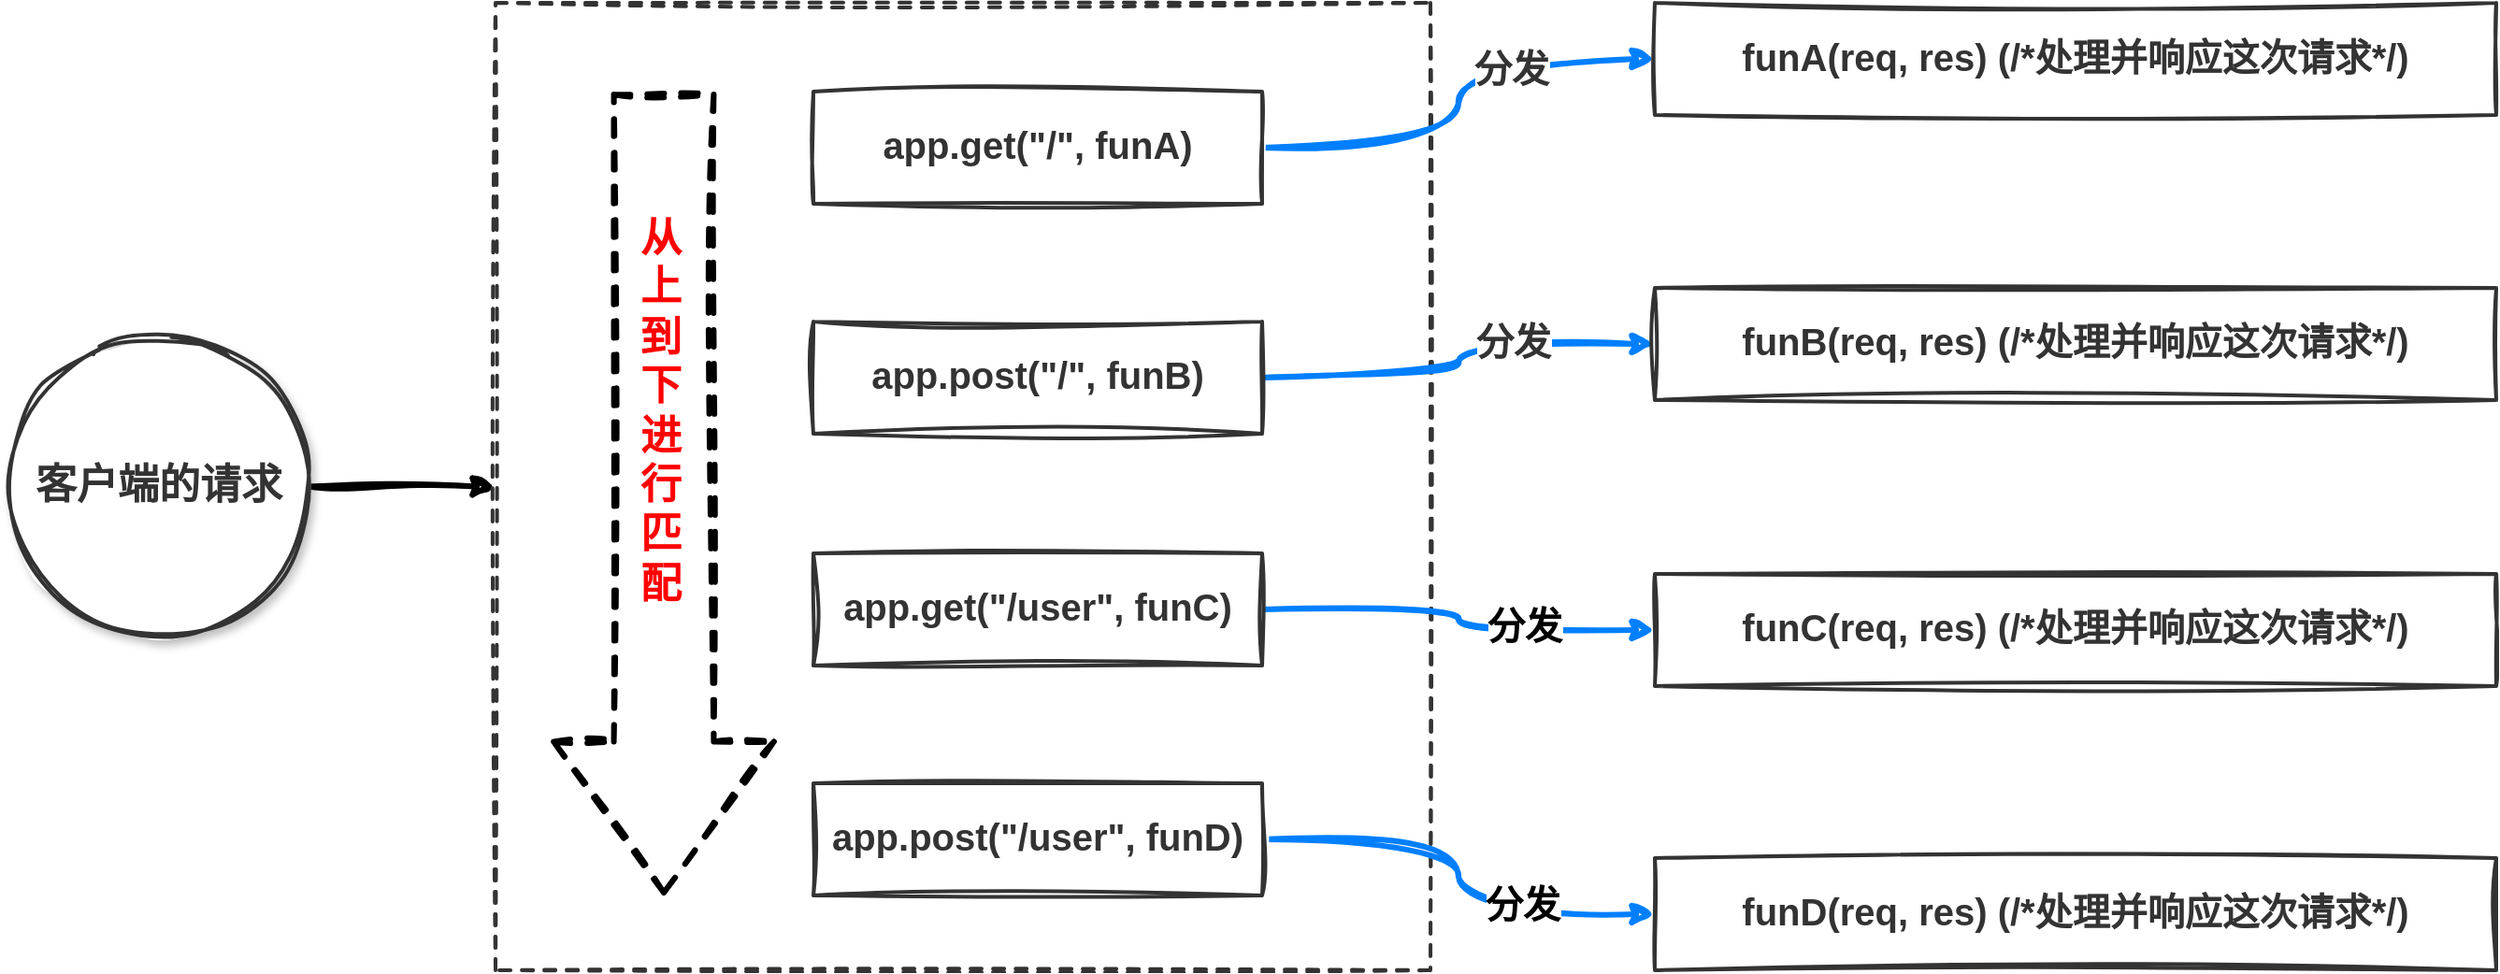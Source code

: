 <mxfile version="21.2.1" type="device">
  <diagram name="第 1 页" id="tqHv6gNXIxX08ADT5tFh">
    <mxGraphModel dx="2110" dy="827" grid="1" gridSize="10" guides="1" tooltips="1" connect="1" arrows="1" fold="1" page="1" pageScale="1" pageWidth="827" pageHeight="1169" math="0" shadow="0">
      <root>
        <mxCell id="0" />
        <mxCell id="1" parent="0" />
        <mxCell id="8SITDAaV5ilEqOeT71zJ-13" style="edgeStyle=orthogonalEdgeStyle;rounded=0;orthogonalLoop=1;jettySize=auto;html=1;exitX=1;exitY=0.5;exitDx=0;exitDy=0;entryX=0;entryY=0.5;entryDx=0;entryDy=0;strokeWidth=3;shadow=0;sketch=1;curveFitting=1;jiggle=2;" edge="1" parent="1" source="MRzbMmzlFwEHYnvgii7P-2" target="MRzbMmzlFwEHYnvgii7P-5">
          <mxGeometry relative="1" as="geometry" />
        </mxCell>
        <mxCell id="MRzbMmzlFwEHYnvgii7P-2" value="&lt;font color=&quot;#333333&quot;&gt;&lt;span style=&quot;font-size: 22px;&quot;&gt;&lt;b&gt;客户端的请求&lt;/b&gt;&lt;/span&gt;&lt;/font&gt;" style="ellipse;whiteSpace=wrap;html=1;aspect=fixed;strokeWidth=2;shadow=1;sketch=1;curveFitting=1;jiggle=2;strokeColor=#333333;" parent="1" vertex="1">
          <mxGeometry x="-120" y="371.25" width="160" height="160" as="geometry" />
        </mxCell>
        <mxCell id="MRzbMmzlFwEHYnvgii7P-5" value="" style="rounded=0;whiteSpace=wrap;html=1;arcSize=5;strokeWidth=2;sketch=1;curveFitting=1;jiggle=2;shadow=0;glass=0;dashed=1;strokeColor=#333333;movable=1;resizable=1;rotatable=1;deletable=1;editable=1;locked=0;connectable=1;" parent="1" vertex="1">
          <mxGeometry x="140" y="192.5" width="500" height="517.5" as="geometry" />
        </mxCell>
        <mxCell id="8SITDAaV5ilEqOeT71zJ-18" style="rounded=0;orthogonalLoop=1;jettySize=auto;html=1;exitX=1;exitY=0.5;exitDx=0;exitDy=0;entryX=0;entryY=0.5;entryDx=0;entryDy=0;edgeStyle=orthogonalEdgeStyle;curved=1;strokeWidth=3;strokeColor=#007FFF;sketch=1;curveFitting=1;jiggle=2;" edge="1" parent="1" source="8SITDAaV5ilEqOeT71zJ-1" target="8SITDAaV5ilEqOeT71zJ-14">
          <mxGeometry relative="1" as="geometry" />
        </mxCell>
        <mxCell id="8SITDAaV5ilEqOeT71zJ-20" value="&lt;font color=&quot;#333333&quot; style=&quot;font-size: 20px;&quot;&gt;&lt;b&gt;分发&lt;/b&gt;&lt;/font&gt;" style="edgeLabel;html=1;align=center;verticalAlign=middle;resizable=0;points=[];" vertex="1" connectable="0" parent="8SITDAaV5ilEqOeT71zJ-18">
          <mxGeometry x="0.236" y="-6" relative="1" as="geometry">
            <mxPoint x="21" y="-2" as="offset" />
          </mxGeometry>
        </mxCell>
        <mxCell id="8SITDAaV5ilEqOeT71zJ-1" value="&lt;p style=&quot;line-height: 200%;&quot;&gt;&lt;font size=&quot;1&quot; color=&quot;#333333&quot; style=&quot;&quot;&gt;&lt;b style=&quot;font-size: 20px;&quot;&gt;app.get(&quot;/&quot;, funA)&lt;/b&gt;&lt;/font&gt;&lt;/p&gt;" style="rounded=0;whiteSpace=wrap;html=1;strokeWidth=2;sketch=1;curveFitting=1;jiggle=2;strokeColor=#333333;" vertex="1" parent="1">
          <mxGeometry x="310" y="240" width="240" height="60" as="geometry" />
        </mxCell>
        <mxCell id="8SITDAaV5ilEqOeT71zJ-19" style="edgeStyle=orthogonalEdgeStyle;curved=1;rounded=0;orthogonalLoop=1;jettySize=auto;html=1;exitX=1;exitY=0.5;exitDx=0;exitDy=0;entryX=0;entryY=0.5;entryDx=0;entryDy=0;strokeWidth=3;strokeColor=#007FFF;sketch=1;curveFitting=1;jiggle=2;" edge="1" parent="1" source="8SITDAaV5ilEqOeT71zJ-2" target="8SITDAaV5ilEqOeT71zJ-15">
          <mxGeometry relative="1" as="geometry" />
        </mxCell>
        <mxCell id="8SITDAaV5ilEqOeT71zJ-21" value="&lt;font color=&quot;#333333&quot; style=&quot;font-size: 20px;&quot;&gt;&lt;b&gt;分发&lt;/b&gt;&lt;/font&gt;" style="edgeLabel;html=1;align=center;verticalAlign=middle;resizable=0;points=[];" vertex="1" connectable="0" parent="8SITDAaV5ilEqOeT71zJ-19">
          <mxGeometry x="0.388" y="5" relative="1" as="geometry">
            <mxPoint x="-6" y="3" as="offset" />
          </mxGeometry>
        </mxCell>
        <mxCell id="8SITDAaV5ilEqOeT71zJ-2" value="&lt;p style=&quot;line-height: 200%;&quot;&gt;&lt;font size=&quot;1&quot; color=&quot;#333333&quot; style=&quot;&quot;&gt;&lt;b style=&quot;font-size: 20px;&quot;&gt;app.post(&quot;/&quot;, funB)&lt;/b&gt;&lt;/font&gt;&lt;/p&gt;" style="rounded=0;whiteSpace=wrap;html=1;strokeWidth=2;sketch=1;curveFitting=1;jiggle=2;strokeColor=#333333;" vertex="1" parent="1">
          <mxGeometry x="310" y="363" width="240" height="60" as="geometry" />
        </mxCell>
        <mxCell id="8SITDAaV5ilEqOeT71zJ-22" style="edgeStyle=orthogonalEdgeStyle;curved=1;rounded=0;orthogonalLoop=1;jettySize=auto;html=1;exitX=1;exitY=0.5;exitDx=0;exitDy=0;entryX=0;entryY=0.5;entryDx=0;entryDy=0;strokeWidth=3;sketch=1;curveFitting=1;jiggle=2;strokeColor=#007FFF;" edge="1" parent="1" source="8SITDAaV5ilEqOeT71zJ-3" target="8SITDAaV5ilEqOeT71zJ-16">
          <mxGeometry relative="1" as="geometry" />
        </mxCell>
        <mxCell id="8SITDAaV5ilEqOeT71zJ-23" value="&lt;font style=&quot;font-size: 20px;&quot;&gt;&lt;b&gt;分发&lt;/b&gt;&lt;/font&gt;" style="edgeLabel;html=1;align=center;verticalAlign=middle;resizable=0;points=[];" vertex="1" connectable="0" parent="8SITDAaV5ilEqOeT71zJ-22">
          <mxGeometry x="0.227" y="2" relative="1" as="geometry">
            <mxPoint x="15" y="-1" as="offset" />
          </mxGeometry>
        </mxCell>
        <mxCell id="8SITDAaV5ilEqOeT71zJ-3" value="&lt;p style=&quot;line-height: 200%;&quot;&gt;&lt;font size=&quot;1&quot; color=&quot;#333333&quot; style=&quot;&quot;&gt;&lt;b style=&quot;font-size: 20px;&quot;&gt;app.get(&quot;/user&quot;, funC)&lt;/b&gt;&lt;/font&gt;&lt;/p&gt;" style="rounded=0;whiteSpace=wrap;html=1;strokeWidth=2;sketch=1;curveFitting=1;jiggle=2;strokeColor=#333333;" vertex="1" parent="1">
          <mxGeometry x="310" y="487" width="240" height="60" as="geometry" />
        </mxCell>
        <mxCell id="8SITDAaV5ilEqOeT71zJ-24" style="edgeStyle=orthogonalEdgeStyle;curved=1;rounded=0;orthogonalLoop=1;jettySize=auto;html=1;exitX=1;exitY=0.5;exitDx=0;exitDy=0;strokeWidth=3;strokeColor=#007FFF;shadow=0;sketch=1;curveFitting=1;jiggle=2;" edge="1" parent="1" source="8SITDAaV5ilEqOeT71zJ-4" target="8SITDAaV5ilEqOeT71zJ-17">
          <mxGeometry relative="1" as="geometry" />
        </mxCell>
        <mxCell id="8SITDAaV5ilEqOeT71zJ-25" value="&lt;b&gt;&lt;font style=&quot;font-size: 20px;&quot;&gt;分发&lt;/font&gt;&lt;/b&gt;" style="edgeLabel;html=1;align=center;verticalAlign=middle;resizable=0;points=[];" vertex="1" connectable="0" parent="8SITDAaV5ilEqOeT71zJ-24">
          <mxGeometry x="0.305" y="7" relative="1" as="geometry">
            <mxPoint x="16" y="1" as="offset" />
          </mxGeometry>
        </mxCell>
        <mxCell id="8SITDAaV5ilEqOeT71zJ-4" value="&lt;p style=&quot;line-height: 200%;&quot;&gt;&lt;font size=&quot;1&quot; color=&quot;#333333&quot; style=&quot;&quot;&gt;&lt;b style=&quot;font-size: 20px;&quot;&gt;app.post(&quot;/user&quot;, funD)&lt;/b&gt;&lt;/font&gt;&lt;/p&gt;" style="rounded=0;whiteSpace=wrap;html=1;strokeWidth=2;sketch=1;curveFitting=1;jiggle=2;strokeColor=#333333;" vertex="1" parent="1">
          <mxGeometry x="310" y="610" width="240" height="60" as="geometry" />
        </mxCell>
        <mxCell id="8SITDAaV5ilEqOeT71zJ-7" value="" style="shape=flexArrow;endArrow=classic;html=1;rounded=0;endWidth=61.429;endSize=25.929;strokeWidth=3;dashed=1;width=51.429;sketch=1;curveFitting=1;jiggle=2;" edge="1" parent="1">
          <mxGeometry width="50" height="50" relative="1" as="geometry">
            <mxPoint x="230" y="240" as="sourcePoint" />
            <mxPoint x="230" y="670" as="targetPoint" />
          </mxGeometry>
        </mxCell>
        <mxCell id="8SITDAaV5ilEqOeT71zJ-12" value="&lt;font color=&quot;#ff0000&quot; style=&quot;font-size: 22px;&quot;&gt;&lt;b&gt;从&lt;br&gt;上&lt;br&gt;到&lt;br&gt;下&lt;br&gt;进&lt;br&gt;行&lt;br&gt;匹&lt;br&gt;配&lt;/b&gt;&lt;/font&gt;" style="edgeLabel;html=1;align=center;verticalAlign=middle;resizable=0;points=[];" vertex="1" connectable="0" parent="8SITDAaV5ilEqOeT71zJ-7">
          <mxGeometry x="-0.379" y="-6" relative="1" as="geometry">
            <mxPoint x="4" y="37" as="offset" />
          </mxGeometry>
        </mxCell>
        <mxCell id="8SITDAaV5ilEqOeT71zJ-14" value="&lt;p style=&quot;line-height: 200%;&quot;&gt;&lt;font size=&quot;1&quot; color=&quot;#333333&quot; style=&quot;&quot;&gt;&lt;b style=&quot;font-size: 20px;&quot;&gt;funA(req, res) (/*处理并响应这次请求*/)&lt;/b&gt;&lt;/font&gt;&lt;/p&gt;" style="rounded=0;whiteSpace=wrap;html=1;strokeWidth=2;strokeColor=#333333;sketch=1;curveFitting=1;jiggle=2;" vertex="1" parent="1">
          <mxGeometry x="760" y="192.5" width="450" height="60" as="geometry" />
        </mxCell>
        <mxCell id="8SITDAaV5ilEqOeT71zJ-15" value="&lt;p style=&quot;line-height: 200%;&quot;&gt;&lt;font size=&quot;1&quot; color=&quot;#333333&quot; style=&quot;&quot;&gt;&lt;b style=&quot;font-size: 20px;&quot;&gt;funB(req, res) (/*处理并响应这次请求*/)&lt;/b&gt;&lt;/font&gt;&lt;/p&gt;" style="rounded=0;whiteSpace=wrap;html=1;strokeWidth=2;strokeColor=#333333;sketch=1;curveFitting=1;jiggle=2;" vertex="1" parent="1">
          <mxGeometry x="760" y="345" width="450" height="60" as="geometry" />
        </mxCell>
        <mxCell id="8SITDAaV5ilEqOeT71zJ-16" value="&lt;p style=&quot;line-height: 200%;&quot;&gt;&lt;font size=&quot;1&quot; color=&quot;#333333&quot; style=&quot;&quot;&gt;&lt;b style=&quot;font-size: 20px;&quot;&gt;funC(req, res) (/*处理并响应这次请求*/)&lt;/b&gt;&lt;/font&gt;&lt;/p&gt;" style="rounded=0;whiteSpace=wrap;html=1;strokeWidth=2;strokeColor=#333333;sketch=1;curveFitting=1;jiggle=2;" vertex="1" parent="1">
          <mxGeometry x="760" y="498" width="450" height="60" as="geometry" />
        </mxCell>
        <mxCell id="8SITDAaV5ilEqOeT71zJ-17" value="&lt;p style=&quot;line-height: 200%;&quot;&gt;&lt;font size=&quot;1&quot; color=&quot;#333333&quot; style=&quot;&quot;&gt;&lt;b style=&quot;font-size: 20px;&quot;&gt;funD(req, res) (/*处理并响应这次请求*/)&lt;/b&gt;&lt;/font&gt;&lt;/p&gt;" style="rounded=0;whiteSpace=wrap;html=1;strokeWidth=2;strokeColor=#333333;sketch=1;curveFitting=1;jiggle=2;" vertex="1" parent="1">
          <mxGeometry x="760" y="650" width="450" height="60" as="geometry" />
        </mxCell>
      </root>
    </mxGraphModel>
  </diagram>
</mxfile>
